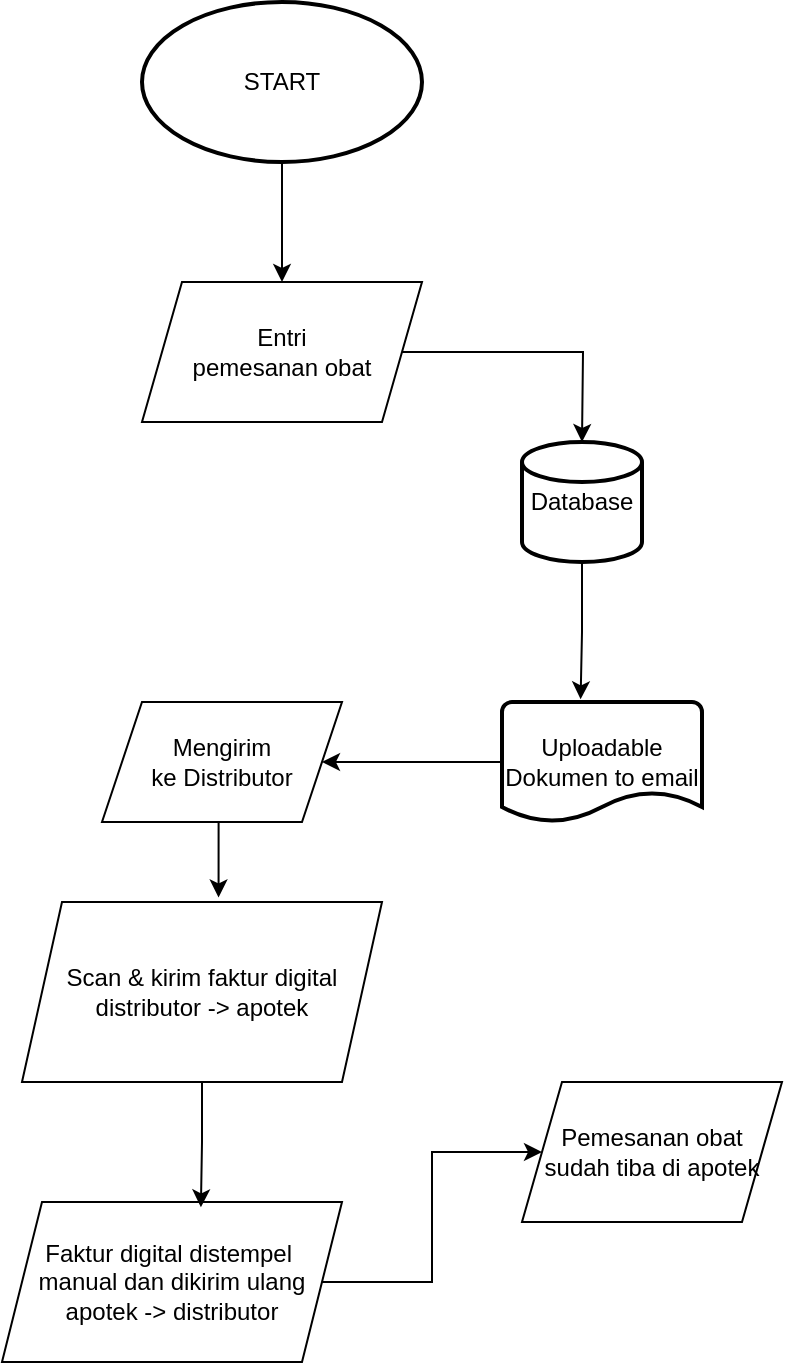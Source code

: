 <mxfile version="27.0.6">
  <diagram name="Halaman-1" id="mRXUVVt0Z1CRouVqb5Yb">
    <mxGraphModel dx="715" dy="421" grid="1" gridSize="10" guides="1" tooltips="1" connect="1" arrows="1" fold="1" page="1" pageScale="1" pageWidth="827" pageHeight="1169" math="0" shadow="0">
      <root>
        <mxCell id="0" />
        <mxCell id="1" parent="0" />
        <mxCell id="6v8h-YrekyooNEP45oSq-3" value="" style="edgeStyle=orthogonalEdgeStyle;rounded=0;orthogonalLoop=1;jettySize=auto;html=1;" edge="1" parent="1" source="6v8h-YrekyooNEP45oSq-1" target="6v8h-YrekyooNEP45oSq-2">
          <mxGeometry relative="1" as="geometry" />
        </mxCell>
        <mxCell id="6v8h-YrekyooNEP45oSq-1" value="START" style="strokeWidth=2;html=1;shape=mxgraph.flowchart.start_1;whiteSpace=wrap;" vertex="1" parent="1">
          <mxGeometry x="280" y="50" width="140" height="80" as="geometry" />
        </mxCell>
        <mxCell id="6v8h-YrekyooNEP45oSq-6" style="edgeStyle=orthogonalEdgeStyle;rounded=0;orthogonalLoop=1;jettySize=auto;html=1;" edge="1" parent="1" source="6v8h-YrekyooNEP45oSq-2">
          <mxGeometry relative="1" as="geometry">
            <mxPoint x="500" y="270" as="targetPoint" />
          </mxGeometry>
        </mxCell>
        <mxCell id="6v8h-YrekyooNEP45oSq-2" value="Entri&lt;br&gt;&lt;div&gt;pemesanan obat&lt;/div&gt;" style="shape=parallelogram;perimeter=parallelogramPerimeter;whiteSpace=wrap;html=1;fixedSize=1;" vertex="1" parent="1">
          <mxGeometry x="280" y="190" width="140" height="70" as="geometry" />
        </mxCell>
        <mxCell id="6v8h-YrekyooNEP45oSq-16" style="edgeStyle=orthogonalEdgeStyle;rounded=0;orthogonalLoop=1;jettySize=auto;html=1;entryX=1;entryY=0.5;entryDx=0;entryDy=0;" edge="1" parent="1" source="6v8h-YrekyooNEP45oSq-7" target="6v8h-YrekyooNEP45oSq-15">
          <mxGeometry relative="1" as="geometry" />
        </mxCell>
        <mxCell id="6v8h-YrekyooNEP45oSq-7" value="Uploadable&lt;div&gt;Dokumen to email&lt;/div&gt;" style="strokeWidth=2;html=1;shape=mxgraph.flowchart.document2;whiteSpace=wrap;size=0.25;" vertex="1" parent="1">
          <mxGeometry x="460" y="400" width="100" height="60" as="geometry" />
        </mxCell>
        <mxCell id="6v8h-YrekyooNEP45oSq-12" value="Database" style="strokeWidth=2;html=1;shape=mxgraph.flowchart.database;whiteSpace=wrap;" vertex="1" parent="1">
          <mxGeometry x="470" y="270" width="60" height="60" as="geometry" />
        </mxCell>
        <mxCell id="6v8h-YrekyooNEP45oSq-14" style="edgeStyle=orthogonalEdgeStyle;rounded=0;orthogonalLoop=1;jettySize=auto;html=1;entryX=0.393;entryY=-0.022;entryDx=0;entryDy=0;entryPerimeter=0;" edge="1" parent="1" source="6v8h-YrekyooNEP45oSq-12" target="6v8h-YrekyooNEP45oSq-7">
          <mxGeometry relative="1" as="geometry" />
        </mxCell>
        <mxCell id="6v8h-YrekyooNEP45oSq-15" value="Mengirim&lt;div&gt;ke Distributor&lt;/div&gt;" style="shape=parallelogram;perimeter=parallelogramPerimeter;whiteSpace=wrap;html=1;fixedSize=1;" vertex="1" parent="1">
          <mxGeometry x="260" y="400" width="120" height="60" as="geometry" />
        </mxCell>
        <mxCell id="6v8h-YrekyooNEP45oSq-18" value="Scan &amp;amp; kirim faktur digital&lt;div&gt;distributor -&amp;gt; apotek&lt;/div&gt;" style="shape=parallelogram;perimeter=parallelogramPerimeter;whiteSpace=wrap;html=1;fixedSize=1;" vertex="1" parent="1">
          <mxGeometry x="220" y="500" width="180" height="90" as="geometry" />
        </mxCell>
        <mxCell id="6v8h-YrekyooNEP45oSq-23" style="edgeStyle=orthogonalEdgeStyle;rounded=0;orthogonalLoop=1;jettySize=auto;html=1;exitX=0.5;exitY=1;exitDx=0;exitDy=0;entryX=0.546;entryY=-0.025;entryDx=0;entryDy=0;entryPerimeter=0;" edge="1" parent="1" source="6v8h-YrekyooNEP45oSq-15" target="6v8h-YrekyooNEP45oSq-18">
          <mxGeometry relative="1" as="geometry" />
        </mxCell>
        <mxCell id="6v8h-YrekyooNEP45oSq-27" style="edgeStyle=orthogonalEdgeStyle;rounded=0;orthogonalLoop=1;jettySize=auto;html=1;exitX=1;exitY=0.5;exitDx=0;exitDy=0;entryX=0;entryY=0.5;entryDx=0;entryDy=0;" edge="1" parent="1" source="6v8h-YrekyooNEP45oSq-24" target="6v8h-YrekyooNEP45oSq-26">
          <mxGeometry relative="1" as="geometry" />
        </mxCell>
        <mxCell id="6v8h-YrekyooNEP45oSq-24" value="Faktur digital distempel&amp;nbsp;&lt;div&gt;manual dan dikirim ulang&lt;/div&gt;&lt;div&gt;apotek -&amp;gt; distributor&lt;/div&gt;" style="shape=parallelogram;perimeter=parallelogramPerimeter;whiteSpace=wrap;html=1;fixedSize=1;" vertex="1" parent="1">
          <mxGeometry x="210" y="650" width="170" height="80" as="geometry" />
        </mxCell>
        <mxCell id="6v8h-YrekyooNEP45oSq-25" style="edgeStyle=orthogonalEdgeStyle;rounded=0;orthogonalLoop=1;jettySize=auto;html=1;entryX=0.585;entryY=0.033;entryDx=0;entryDy=0;entryPerimeter=0;" edge="1" parent="1" source="6v8h-YrekyooNEP45oSq-18" target="6v8h-YrekyooNEP45oSq-24">
          <mxGeometry relative="1" as="geometry" />
        </mxCell>
        <mxCell id="6v8h-YrekyooNEP45oSq-26" value="Pemesanan obat&lt;div&gt;sudah tiba di apotek&lt;/div&gt;" style="shape=parallelogram;perimeter=parallelogramPerimeter;whiteSpace=wrap;html=1;fixedSize=1;" vertex="1" parent="1">
          <mxGeometry x="470" y="590" width="130" height="70" as="geometry" />
        </mxCell>
      </root>
    </mxGraphModel>
  </diagram>
</mxfile>
